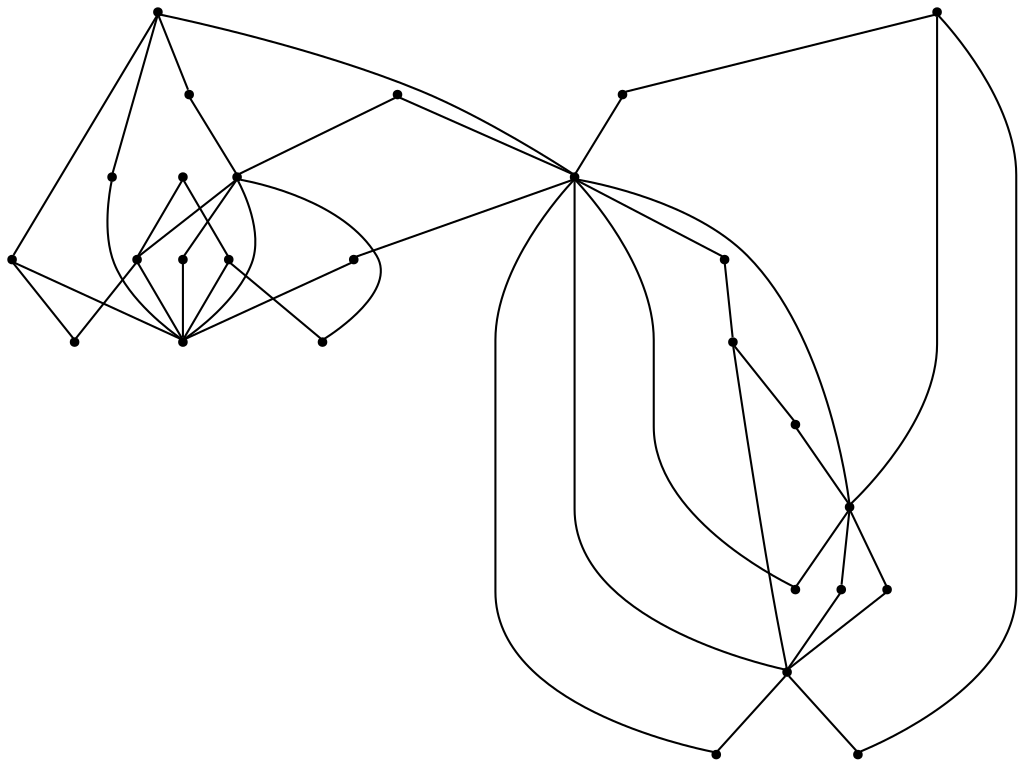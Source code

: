 graph {
  node [shape=point,comment="{\"directed\":false,\"doi\":\"10.1007/978-3-319-50106-2_25\",\"figure\":\"2 (1)\"}"]

  v0 [pos="1449.8579872505047,455.26420212155136"]
  v1 [pos="1363.439070210226,324.43235795909357"]
  v2 [pos="1381.1836089340786,572.2573095743066"]
  v3 [pos="1321.929282403838,459.3291849771696"]
  v4 [pos="1335.4418529588513,382.36482971963096"]
  v5 [pos="1298.7485380567823,392.01840293717737"]
  v6 [pos="1213.788180347449,356.9829018395576"]
  v7 [pos="1342.7566194118942,531.2928811772401"]
  v8 [pos="1286.5570804678605,660.1234554423334"]
  v9 [pos="1250.5752881656224,463.0236744577676"]
  v10 [pos="1215.7185975319221,311.5993233380067"]
  v11 [pos="1218.7118633240066,604.962244240757"]
  v12 [pos="1151.979348107239,375.60667192498215"]
  v13 [pos="1105.6427224844476,462.22859847283036"]
  v14 [pos="1210.8804091829593,561.9588861674954"]
  v15 [pos="1177.5687899224827,459.127278328404"]
  v16 [pos="1107.5639829367722,642.0989750032744"]
  v17 [pos="1066.0448317358785,450.9175737186391"]
  v18 [pos="1071.8415359961148,311.8773920806417"]
  v19 [pos="1007.156313475549,359.8770932004164"]
  v20 [pos="1004.3547667628236,511.30144432017727"]
  v21 [pos="983.6442098838696,434.62769251848937"]
  v22 [pos="1279.4360679235433,480.85236855825497"]
  v23 [pos="1242.7469498570424,434.50384764428986"]
  v24 [pos="1207.0172856309762,475.0565063405728"]
  v25 [pos="1139.7055117231896,441.70476616497746"]
  v26 [pos="1140.6692577818192,478.39763136623924"]

  v0 -- v8 [id="-1",pos="1449.8579872505047,455.26420212155136 1451.6228519895012,463.4954231984529 1452.268910313312,468.550322511459 1452.656418130763,473.71777194439744 1452.781432959957,475.43470176829175 1452.8813939525783,477.1682915534416 1452.943964955593,478.89768455445835 1452.7272556280784,496.725305613548 1448.8933827482365,514.8905134447964 1440.796160815421,532.0304977824463 1439.9085936811935,534.0558276524829 1438.9625252026842,536.0519390026839 1437.9666034046995,538.0105654400601 1436.820612940948,540.2192184715457 1435.6411749694873,542.3987165708343 1434.4243470084202,544.5531929344204 1433.2199823772219,546.7076692980064 1431.961440414145,548.841320710023 1430.6904351211992,550.9499503863372 1429.4027696628168,553.0586118564706 1428.0900503678613,555.1422515909014 1426.739813906464,557.2133645605716 1425.7146414363383,558.805281087411 1424.6728088007758,560.3805058591759 1423.6101191642085,561.9474006503129 1422.168188204491,563.8935321167475 1420.7388477514774,565.8313336025542 1419.3219706283328,567.7566083236001 1417.905093505188,569.677718054332 1416.4756258753391,571.5946627947501 1415.0420885867577,573.490782583599 1412.1874773394634,577.2829903674772 1409.2953489257272,581.0127232966472 1406.299062683802,584.6382360865127 1403.2943827707409,588.2637806701973 1400.1939387006264,591.7851369083967 1396.9141752926039,595.1564581138387 1380.2781734544785,613.0965974990415 1359.0331559247736,627.5737223042586 1336.929694756147,639.2629424861686 1331.0244927582135,642.4050620490706 1325.0152601089262,645.2971550178629 1318.8850822891775,647.8933747052738 1312.750834810696,650.4937593829985 1306.4914453261854,652.7982707793418 1300.1238283547527,654.7568972167179 1298.4651880675206,655.3486437794809 1296.8107446158565,655.9320603616159 1295.1438378343237,656.4779761340164 1293.4769310527909,657.0238919064171 1291.810024271258,657.5489668303387 1286.5570804678605,660.1234554423334"]
  v0 -- v1 [id="-3",pos="1449.8579872505047,455.26420212155136 1447.872407113679,445.76785728835387 1446.8388409724173,443.18832935601773 1445.7887418425541,440.621264600804 1441.3212739687701,430.3072542741349 1437.4248300859135,419.8848906116665 1433.036593380581,409.80424691785146 1431.9365137544073,407.2871938402235 1430.8112531148254,404.78266752735635 1429.6527993212048,402.29480117574474 1419.5220197904102,382.09186388497585 1407.9784327952036,361.872203045313 1391.7926369543793,346.4782716699352 1389.77980918057,344.38630195487656 1387.691947073877,342.36097208484 1385.5249809755678,340.4315323734802 1379.0613454934114,334.62235649401237 1371.9352458756782,329.5549304162454 1363.439070210226,324.43235795909357"]
  v0 -- v3 [id="-4",pos="1449.8579872505047,455.26420212155136 1412.3124921686574,463.96632145447484 1379.7740444789695,469.2837741263514 1347.1479719496938,462.0160567915457 1344.2600403715257,461.4451351803522 1341.3928386175273,460.7575302527317 1338.5424242058011,459.94074703774254 1335.696206629643,459.1156020483064 1332.8665220420862,458.1488155943792 1321.929282403838,459.3291849771696"]
  v0 -- v2 [id="-5",pos="1449.8579872505047,455.26420212155136 1447.5889299475816,460.4616569713503 1440.4878841664215,473.2843586012004 1431.240474934286,490.0118499286803 1430.306996962481,491.68293306530273 1429.365252496375,493.395666105064 1428.4067206879968,495.1375858708416 1427.5566707202113,497.0170456984348 1426.718956905459,498.90480371283655 1425.889636761843,500.7967585113714 1425.0604437950624,502.6803515354593 1424.2269268158782,504.5681413436803 1423.393409836694,506.45173436776815 1414.7667906653705,531.9085804529402 1401.1572432737548,555.0277575665464 1381.1836089340786,572.2573095743066"]
  v2 -- v11 [id="-6",pos="1381.1836089340786,572.2573095743066 1377.6398915235818,575.9181363504156 1373.6131558583993,579.0854239923965 1369.351521287777,582.0211914475324 1366.8844178579336,583.9381361879506 1364.3715307673478,585.7759143185858 1361.8169296747524,587.5344940456189 1343.9225130503853,599.8571424872498 1323.773378311286,608.3917481353164 1302.3241147839356,613.196620854213 1296.494074295721,614.4384556379523 1290.5597488024819,615.355262208113 1284.5505161531944,615.9261838193065 1281.1124175851044,616.2762337685875 1277.6618556871451,616.5012704208139 1274.1863671294486,616.5970969918523 1270.7191450660528,616.69295535671 1267.2394596727881,616.655470443885 1263.742986937251,616.4762486851114 1261.2676170131072,616.3179154655455 1258.8546909151426,615.98452547752 1256.5001389846245,615.751158844666 1254.0414292259175,615.5761338700254 1251.5869163027783,615.3094155208412 1249.1532603806443,614.9468706006185 1246.7152804461066,614.5843256803958 1244.2982846894092,614.1217574050015 1241.8978219213134,613.550835793808 1239.1641558444805,612.9007475728316 1236.459486086118,612.1256142609813 1233.8049240009013,611.2921710847365 1229.0458396435547,609.4877446704315 1224.1033662895675,608.6417747294261 1218.7118633240066,604.962244240757"]
  v1 -- v10 [id="-7",pos="1363.439070210226,324.43235795909357 1359.658230070744,323.2498345450531 1355.1784260439267,321.26208496929894 1350.602730683221,319.5993318133043 1346.0269081456797,317.92824867668185 1341.3553214510855,316.59468872457967 1336.633754260181,315.59038556400833 1333.9458718440906,314.9486591174789 1331.253792592432,314.3902324772271 1328.5366595042005,313.89844568199726 1321.1021560606325,312.5232994143946 1313.6301354506227,311.1522227556484 1306.1289913453072,309.93954290410625 1303.6285675845902,309.54370985519165 1301.1239469883053,309.1560796116281 1298.6194535688555,308.7935664852246 1289.7554824954386,307.39749988459505 1280.8208011015417,306.74744345743784 1271.89425902511,306.5890466502336 1270.110731085519,306.5557267277226 1268.3188094747923,306.5473967470948 1266.5393511939342,306.55152994358946 1259.750651720506,306.8390732443431 1252.8496551014234,306.9849432867866 1245.981851636379,307.2391666650292 1243.6856738733077,307.3142000783174 1241.4019594401052,307.4141598458506 1239.1224418424708,307.52670996578286 1232.3421360401787,308.81855642710786 1225.7453464113628,307.9725864861024 1215.7185975319221,311.5993233380067"]
  v3 -- v7 [id="-8",pos="1321.929282403838,459.3291849771696 1338.7591335333157,464.39989376676783 1349.3733122154497,473.0928326344003 1353.6448005858886,486.63649090820115 1354.4741207295046,489.8244571583749 1354.936662879839,492.9791034860376 1355.0867315456062,496.0962331070562 1355.6725373333963,508.85527393690654 1350.8729025728974,520.9786669563822 1342.7566194118942,531.2928811772401"]
  v4 -- v3 [id="-9",pos="1335.4418529588513,382.36482971963096 1342.1471244282598,393.5935323274846 1346.3477753013833,404.7076659078873 1346.8979422913055,417.05113930108774 1347.0229571204998,420.1932906578088 1346.9062087856064,423.4062468498658 1346.5311642980241,426.67757649395554 1346.1352628094369,429.6613310434724 1345.456011331588,432.58261073828106 1344.4808193577728,435.41636204885987 1341.5471041188625,443.89259424489376 1335.8670051195795,451.4937333615442 1321.929282403838,459.3291849771696"]
  v4 -- v10 [id="-10",pos="1335.4418529588513,382.36482971963096 1334.2167585034836,381.0791671561383 1332.4997440488048,378.6455410600647 1330.666108436068,376.2784912213748 1328.5741766706424,373.69893149521954 1326.3863535713283,371.2193951242357 1324.1109056324265,368.83988210842335 1321.831388034792,366.45623589611625 1319.4643727744053,364.1683526672093 1317.013929509999,361.98055638111225 1296.2689712970703,340.8065722646446 1268.2645049660782,330.1883904697854 1240.9101666176296,320.54945830597603 1237.3263233961757,319.2409518833955 1233.8007271653332,317.8907319700378 1230.2917910999274,316.4947289570465 1226.7829822113572,315.098662356417 1223.2949031469564,313.6650790491433 1215.7185975319221,311.5993233380067"]
  v5 -- v6 [id="-11",pos="1298.7485380567823,392.01840293717737 1278.2247166229686,370.7985367570451 1248.6357199255556,357.11731021018295 1213.788180347449,356.9829018395576"]
  v3 -- v5 [id="-12",pos="1321.929282403838,459.3291849771696 1325.2361662720086,434.11584427187137 1315.0828770914627,410.5072567238424 1298.7485380567823,392.01840293717737"]
  v3 -- v13 [id="-13",pos="1321.929282403838,459.3291849771696 1319.0684712858183,439.29202860811165 1306.3205196594133,422.2478708415001 1283.4002016770394,411.3212572066795 1280.1247622814203,409.7626923961702 1276.6408800525876,408.31664591177406 1272.9569486616774,407.02896444076293 1253.8205230628348,400.32380694270375 1230.8377612542818,397.49005563212495 1208.163276094728,398.72356043523644 1203.6291675591965,398.97778381347916 1199.1034526948015,399.3861754209737 1194.602791666979,399.96126202248104 1172.6326118218474,402.0323749921512 1153.9087478770289,408.05828933703674 1139.6148346395526,416.42616819727135 1136.7560265566904,418.10558131452154 1134.076537811736,419.8766878063155 1131.5927742164558,421.73112589820624 1113.5356984196176,434.00792765256534 1110.026762354212,449.71022728026617 1105.6427224844476,462.22859847283036"]
  v3 -- v15 [id="-14",pos="1321.929282403838,459.3291849771696 1319.0100971183715,477.1017152960579 1310.7338102013186,493.52497156770943 1295.623040150095,504.45158520253 1293.460270887354,506.0101500130393 1291.1639659474472,507.4686914683771 1288.7178466954442,508.7813946750907 1276.0782497327966,515.6157304605185 1260.8300015225102,518.9037200658638 1245.7358916367234,518.3327984546703 1242.7187483937932,518.2202801285571 1239.7016051508633,517.9493967890589 1236.7053189089381,517.5285102106227 1222.0696815147533,516.1533003553818 1209.5468328869988,510.96086098056 1199.9411665095536,503.43059028688396 1198.0200332340646,501.9220371539604 1196.2197179522016,500.3176574499984 1194.5403478407998,498.63824433274823 1182.3925437006278,487.5199139682124 1179.8712629389058,472.784432588258 1177.5687899224827,459.127278328404"]
  v7 -- v11 [id="-15",pos="1342.7566194118942,531.2928811772401 1334.734640035153,544.8232617776658 1322.2889471686653,555.9889726404999 1311.0838008523278,564.222916083555 1305.9705290084041,568.0651355450191 1300.6405478369659,571.6156467154156 1295.1521043286243,574.8828113691914 1284.162881158908,581.4171088829239 1272.4777463459059,586.8178931548972 1260.4882773658017,591.176857559655 1257.9336762732062,592.243699162573 1255.354148520873,593.2438373328305 1252.7453700963988,594.1606439029911 1250.786719654468,594.8482488306115 1248.8238723769691,595.4900070709602 1246.8444921108687,596.0734236530953 1244.856590996797,596.6610052255444 1242.8688170595603,597.1902451397798 1240.860186121319,597.656978405488 1233.512316459721,599.5742031165527 1226.082062735095,600.358941713134 1218.7118633240066,604.962244240757"]
  v8 -- v16 [id="-16",pos="1286.5570804678605,660.1234554423334 1279.3662796351198,661.9329370738894 1277.1368697106313,662.3413445782936 1274.8906724438707,662.7080544888303 1272.6611353425467,663.0747802962765 1270.4232045700867,663.4039893970785 1268.177007303326,663.7040435656834 1251.3118328078172,665.9085316068551 1235.642756449206,666.758650641265 1219.381799098663,666.7336448024721 1217.4815228241787,666.6753031442586 1215.5853162084272,666.6044665151035 1213.6892367695111,666.5127890374694 1209.9052172091442,666.3169232143498 1206.1213248256129,666.0460557717612 1202.3582894430863,665.6959899255705 1199.8536688468012,665.46680417994 1197.3449785917835,665.2042508210695 1194.8528213253674,664.912542530002 1190.923057111637,664.5708384582583 1187.1016475616636,663.9790759985858 1183.2551841751176,663.3706535776579 1181.3298540640603,663.0747802962765 1179.4004542942707,662.7663961470437 1177.4500703466406,662.483017836604 1167.4109853141663,660.8286105581467 1157.5635557726337,658.7491358140296 1147.8745885680041,656.1821028526351 1143.0320762066378,654.9069163525655 1138.227208188549,653.5025356682179 1133.4847839966394,651.9731416868153 1131.1344289016895,651.2063542525023 1128.7632168057346,650.4312527344712 1126.3878078742118,649.6186345097958 1124.0041324483882,648.8185112560623 1121.6203298457292,647.9850680798174 1119.2449209142062,647.1057782163009 1115.44017152967,645.7930750095873 1111.8104174706382,644.2636651312753 1107.5639829367722,642.0989750032744"]
  v8 -- v11 [id="-17",pos="1286.5570804678605,660.1234554423334 1281.5666932411382,659.0825258020552 1279.2454616414939,656.9113735803039 1275.0490076039384,653.6650656719168 1272.340268186843,652.869107408497 1269.6815092660584,651.9939825352942 1267.064337170448,651.0354942681756 1264.1514789325424,649.927002762119 1261.2300998466653,648.7351796559653 1258.3421682684975,647.4433014008212 1256.1250944970423,646.3848215723502 1253.7831330732286,645.2721650759796 1251.391063976269,644.0928369407677 1248.998994879309,642.9134770117366 1246.561142121607,641.6633122473696 1244.1399495293415,640.3297840890866 1241.9561960887602,638.8045392010883 1239.6225011592471,637.6252110658766 1237.293003065302,636.266661171891 1234.959308135789,634.9123080620386 1232.6338797005767,633.3870949678595 1230.4460566012626,631.2034318782571 1222.4489228379034,626.3318875205193 1217.5064494839162,616.2220571006878 1218.7118633240066,604.962244240757"]
  v13 -- v26 [id="-18",pos="1105.6427224844476,462.22859847283036 1140.6692577818192,478.39763136623924 1140.6692577818192,478.39763136623924 1140.6692577818192,478.39763136623924"]
  v9 -- v13 [id="-19",pos="1250.5752881656224,463.0236744577676 1250.2866603376917,479.93553019427503 1242.0144430793714,494.1042549533498 1226.8704798741094,503.518150464933 1224.703386598965,504.86000860384377 1222.4072088358937,506.11020516203 1219.9651592426233,507.24785160028387 1207.29643878467,513.13206089304 1192.019067079078,515.9658122036187 1176.8916368624175,515.4657272215804 1173.8702967839195,515.3657356602282 1170.8489567054212,515.1323690273741 1167.8402071336272,514.7656273230183 1153.1711222317333,513.5738042168648 1140.6233469442413,509.089794721233 1130.992626730223,502.5930139141446 1129.0632269604332,501.2928056783726 1127.2587148430023,499.90929763632306 1125.5793447316005,498.459086161613 1113.3940234249867,488.86183569476157 1110.856082497828,476.164115568147 1105.6427224844476,462.22859847283036"]
  v11 -- v10 [id="-20",pos="1218.7118633240066,604.962244240757 1227.2997016935703,603.1701856221168 1228.9874654761081,603.003490628104 1230.6627659287772,602.8701473504215 1236.4470227562492,602.6284507369396 1242.268796750163,602.4992406557518 1248.1072309095136,602.2950607489141 1251.0242859829873,602.1908724034288 1253.9414682332963,602.0700240966878 1256.8460599769012,601.9074940929889 1259.7632422272102,601.7407990989761 1262.667833970815,601.5366191921385 1265.559962384551,601.3115825399123 1273.5111853103324,600.9031909324176 1281.4958557438226,599.8196893682441 1289.3595810068516,598.0569446508971 1291.9766259256264,597.4734962749428 1294.5812075145325,596.8109130830248 1297.1566656081332,596.0732964778185 1302.3325084550715,594.6647667000666 1307.3916029671168,592.8686702663892 1312.3673966519777,590.8058554835278 1322.1773090270688,586.9844609736332 1331.666354246456,582.4171198779045 1340.2552418249118,576.6579556760224 1342.397154086648,575.220239172254 1344.4934098644771,573.7033560587028 1346.5187009681554,572.1072745415493 1351.24026815906,568.6317649906218 1355.4868298697616,564.7645237934554 1359.2998457485985,560.5680893923965 1361.2043188586508,558.4677579028909 1362.992170810645,556.2882915974214 1364.6882010874835,554.0379568689779 1370.5225655881015,546.2617927776869 1375.2983101108848,537.9564205659797 1379.0738088232802,529.2801416596027 1380.3407444574932,526.3922454749435 1381.495128592381,523.4626357995071 1382.5285675568073,520.4955094174265 1385.6165482970528,511.1983290160896 1387.7752479010612,501.64692523651 1389.0421835352743,492.00382808238663 1389.458814848031,488.7825101158827 1389.77980918057,485.54456398194236 1390.0339084976908,482.23158443471385 1390.417346656409,479.0019046937629 1390.6840364802342,475.7556285791949 1390.850765311438,472.50095889636066 1391.8634744516949,439.29193322665407 1388.0003508997117,404.53264093324674 1369.8307236035482,376.1534779243201 1368.0803888179958,373.25718817139466 1366.1967727089486,370.4442618123853 1364.1672847697023,367.74388557330826 1362.6546434895045,365.71442250677694 1361.050180534151,363.74333289227843 1359.3624167516132,361.84301631929657 1357.6746529690754,359.93856654982017 1355.8951946882173,358.10495340949876 1354.032435580175,356.33804370183793 1347.7064054339169,350.23299454098856 1340.767764471557,345.3489552123091 1333.3707781944306,341.3358757665185 1330.9078716001554,339.9981190302832 1328.3907876740016,338.7563160403631 1325.836186581406,337.60194605321533 1298.1984982436954,326.3253142629328 1268.2687018016463,317.6323753953004 1237.5888163844327,314.6569190325921 1234.913397298211,314.41102563497725 1232.2129243754166,314.1985157475118 1229.5083817938894,314.01099580192965 1224.0867061241306,313.63595591076523 1218.6191196167943,313.410919258539 1215.7185975319221,311.5993233380067"]
  v9 -- v24 [id="-21",pos="1250.5752881656224,463.0236744577676 1237.4220875532287,465.42505367272776 1237.4220875532287,465.42505367272776 1237.4220875532287,465.42505367272776 1207.0172856309762,475.0565063405728 1207.0172856309762,475.0565063405728 1207.0172856309762,475.0565063405728"]
  v23 -- v3 [id="-22",pos="1242.7469498570424,434.50384764428986 1321.929282403838,459.3291849771696 1321.929282403838,459.3291849771696 1321.929282403838,459.3291849771696"]
  v9 -- v22 [id="-23",pos="1250.5752881656224,463.0236744577676 1279.4360679235433,480.85236855825497 1279.4360679235433,480.85236855825497 1279.4360679235433,480.85236855825497"]
  v12 -- v13 [id="-26",pos="1151.979348107239,375.60667192498215 1124.302104139982,394.672440312151 1106.051214479739,425.3109833044998 1105.6427224844476,462.22859847283036"]
  v6 -- v12 [id="-27",pos="1213.788180347449,356.9829018395576 1192.0316669480262,357.11731021018295 1170.1647518558934,364.12306207400877 1151.979348107239,375.60667192498215"]
  v14 -- v3 [id="-28",pos="1210.8804091829593,561.9588861674954 1276.1658745723844,562.7808756203768 1325.2361662720086,516.740754752554 1321.929282403838,459.3291849771696"]
  v10 -- v17 [id="-29",pos="1215.7185975319221,311.5993233380067 1192.948348215315,320.5329255199972 1172.6701289882892,325.358591396644 1153.3920283948157,335.6559735558768 1151.5001457914677,336.5186034581378 1149.6247961767212,337.4354100282985 1147.7661067274114,338.4063932663588 1145.903347619369,339.38150970091374 1144.0655151710644,340.41080280336837 1142.2402732294636,341.50679933848346 1139.5981744741157,342.71114920939783 1136.9935928852096,344.01138923898895 1134.4307252983133,345.40739225198024 1128.6755919661468,348.54951181488207 1123.1455616326311,352.20007813426923 1117.9322016192507,356.49237090018585 1116.1944573404023,357.9217574233264 1114.490033392428,359.4177837914891 1112.827323446463,360.98884357294 1088.6691933251818,381.3627044356741 1073.2208959528177,410.3294490170498 1068.0701069424522,441.41318504918667 1067.5076037994966,444.4844679829334 1067.0408648135938,447.5515859263662 1066.0448317358785,450.9175737186391"]
  v22 -- v3 [id="-30",pos="1279.4360679235433,480.85236855825497 1321.929282403838,459.3291849771696 1321.929282403838,459.3291849771696 1321.929282403838,459.3291849771696"]
  v6 -- v15 [id="-31",pos="1213.788180347449,356.9829018395576 1209.0467735702225,361.1972202639108 1207.1172466235973,363.63090994762285 1205.3169313417343,366.16875618300094 1185.522111266048,391.3599847355732 1171.1864840265616,427.74451347833104 1177.5687899224827,459.127278328404"]
  v10 -- v20 [id="-33",pos="1215.7185975319221,311.5993233380067 1207.6882706145245,312.4276636062714 1205.0419750236085,312.3067835057112 1202.387412938392,312.2901235444557 1197.0698950968224,312.2609368184394 1191.7106632532432,312.69848335813117 1186.3722884106687,313.3861200795708 1183.7052629955833,313.7319732447188 1181.0423072392305,314.1361998618995 1178.3835483184457,314.5779431857244 1150.466579650206,318.59935261214275 1123.428911621893,322.46242881899536 1098.3958048730885,336.2853004129222 1096.016326282833,337.5771468742472 1093.68263135332,338.98567665199926 1091.4071834144181,340.51928331444446 1089.3943556406086,341.7069732241032 1087.423241868809,342.9362494492625 1085.50210859332,344.2156327334651 1083.580975317831,345.50334599829534 1081.7098225386524,346.83684236275917 1079.8803837614837,348.21205221800017 1054.876400507985,364.94787352610786 1038.4612412445242,391.9768166216769 1029.2348161902294,420.0392813976528 1028.2305007211087,422.9105494148757 1027.280298995449,425.79431240304024 1026.376008107367,428.6947353524603 1022.7587809666218,440.2964271501406 1019.8874459654729,452.1648372970051 1017.1578495473727,463.9624108147145 1016.3577164874799,466.97951708056155 1015.5784404285922,469.9924583560948 1014.8074944524228,473.0012346413141 1014.0365484762534,476.0100109265334 1013.2739325828024,479.03128218269444 1012.5154499365019,482.0484202423607 1011.9236961214052,484.22788654783005 1011.3152821408717,486.390724685863 1010.6860111593331,488.55353103007684 1009.4274691962563,492.8624837572489 1008.077232734859,497.1339515715961 1006.5603310306755,501.3304177664743 1005.6727003080305,503.34322087175 1004.6975719226331,505.3351672316372 1004.3547667628236,511.30144432017727"]
  v21 -- v19 [id="-34",pos="983.6442098838696,434.62769251848937 984.8777615987913,424.4314067558257 986.8863925370326,415.1467213254304 989.4326635469098,405.974522427329 990.7078656754236,401.3863563800311 992.1164127158498,396.82318027461633 993.5541468399995,392.2808609145901 998.2715171953361,382.21687718203054 1000.7469507078978,370.8068385264272 1007.156313475549,359.8770932004164"]
  v19 -- v11 [id="-35",pos="1007.156313475549,359.8770932004164 1010.4526416663819,378.4623450738924 1010.4526416663819,401.6407387273696 1016.7661448943536,425.26504069498554 1017.1953667138145,428.46133692578707 1017.6495787814306,431.66179814690247 1018.1497016866246,434.8414344164484 1021.6460472453261,457.1488999808561 1027.2969591608858,479.0562721245777 1037.04849736853,500.5136027576659 1038.390403747209,503.50152229749665 1039.81980778864,506.4519887183217 1041.324182574537,509.3607416483695 1042.8286209488517,512.2736595687312 1044.420493397501,515.149092576268 1046.0999270973202,517.9828438868468 1047.5960353889166,520.6123834967686 1049.1421241768235,523.2044381938656 1050.7298633783223,525.7589761843185 1061.873288460956,543.6449389016218 1075.3837923923943,559.8181685791637 1092.2864840543448,572.832586938729 1094.703479811042,574.6869932368006 1097.187243406322,576.4830896704779 1099.7418444989178,578.208349475 1123.428911621893,592.8188493517187 1150.466579650206,602.4702764864699 1178.42513514362,605.1706527255469 1181.500652553997,605.4873827523169 1184.5803667999419,605.7165526010378 1187.6683475401874,605.8332359174649 1196.9198264310553,606.1958126315068 1206.208822488365,605.5623843717859 1218.7118633240066,604.962244240757"]
  v13 -- v25 [id="-36",pos="1105.6427224844476,462.22859847283036 1139.7055117231896,441.70476616497746 1139.7055117231896,441.70476616497746 1139.7055117231896,441.70476616497746"]
  v21 -- v20 [id="-37",pos="983.6442098838696,434.62769251848937 984.3609785281604,436.39151027723403 984.5526976075196,438.8210349706321 984.8235842669127,441.26305463497187 985.0902740907377,443.7009093089977 985.4361950830142,446.15125895396517 985.8487567370383,448.6141353636935 990.0285506091569,468.20866613044404 994.1542307378146,486.64056051705745 1004.3547667628236,511.30144432017727"]
  v10 -- v18 [id="-38",pos="1215.7185975319221,311.5993233380067 1201.012249817257,306.2808373670065 1191.1189094381464,306.2808373670065 1181.9757852110358,305.49737407452835 1179.6005034563482,305.3432376390956 1177.2375578546942,305.19736759665227 1174.8621489231712,305.05569433834194 1172.4993304983525,304.9098242958986 1170.1197247312616,304.7806142147107 1167.736049305438,304.6472709370281 1164.985595886333,304.50973087521254 1162.2393393027958,304.3972443429186 1159.4888858836907,304.3138809490026 1154.9007271931162,304.1764044748254 1150.3124413257062,304.10550425803183 1145.7450124593013,304.1013710615372 1124.3958371014073,304.1138342386596 1104.1176178743813,305.0764874960921 1083.843468306088,309.73549017254527 1079.9027571982647,310.63858483174624 1076.0123869834708,311.68858001665853 1071.8415359961148,311.8773920806417"]
  v20 -- v16 [id="-39",pos="1004.3547667628236,511.30144432017727 1003.7391037026727,517.8033995713388 1004.4058918506528,521.1205759027005 1005.130990577662,524.4460822146898 1005.8518924691032,527.7798867134877 1006.6312321164087,531.1262179770465 1007.5022026736168,534.472517446786 1010.5360060819838,545.4741327010756 1014.6574893750734,555.5839631209071 1020.1333423767106,565.0312103488205 1021.3001898414672,567.3190299900891 1022.5462684746753,569.5735297088466 1023.8589877696309,571.7946777112741 1025.1717070645864,574.0116925172066 1026.5510670212893,576.1828288420481 1027.9888011454389,578.3206452443787 1030.8725994764566,582.5837830780981 1034.0064274658623,586.6760609274909 1037.3527679472145,590.555797095599 1039.0488618124707,592.5394134748585 1040.7866696797366,594.4521932249627 1042.5744580433131,596.3066313168534 1044.2372315776956,598.2735877348573 1045.9958328575487,600.1280258267481 1047.8169415519992,601.9116272894837 1049.6422470820175,603.6952287522192 1051.534193273783,605.3996318113527 1053.4845136329955,607.0373632316449 1069.078619247141,619.5892133158161 1085.5687492550674,629.6990437356475 1107.5639829367722,642.0989750032744"]
  v20 -- v11 [id="-40",pos="1004.3547667628236,511.30144432017727 1024.5507025773486,536.214659769298 1036.098359231288,561.4808581475199 1058.0268886628276,577.7582443767282 1060.1564011831126,579.5585058007193 1062.3233672814217,581.3129523312577 1064.515387216304,583.0256853710189 1082.0806701906665,596.719378677577 1101.7630659438632,607.6209705766951 1123.6289607839706,613.6677098731502 1125.796054059115,614.3594797910846 1127.983877158429,614.9845780701776 1130.18836042318,615.5471379069241 1132.3887740291982,616.1055645471761 1134.605720623818,616.6014845389004 1136.83945456071,617.0265361076506 1141.2985287633578,617.8891660099116 1145.807583462316,618.4809125726745 1150.337367985444,618.7976108056253 1152.9252894089132,618.9809975547128 1155.5216045035186,619.0684941451234 1158.1428462578615,619.1393307742786 1177.9210061681113,622.1189521273008 1197.7116294082298,617.0682178046086 1218.7118633240066,604.962244240757"]
  v17 -- v11 [id="-41",pos="1066.0448317358785,450.9175737186391 1066.3406927463222,453.64830510658777 1066.103126417803,456.65708139180714 1065.9697815058903,459.6700544611595 1065.8614268421331,461.9245541799171 1065.819776428541,464.1873838793024 1065.8405698411282,466.4543467751824 1065.8614268421331,468.7213732587008 1065.9489245048856,470.99253293871385 1066.0989931706526,473.26369261872696 1068.3951709337239,501.0927907618488 1079.9803447541049,529.0927488892974 1101.462928612329,548.3747464134109 1103.8299438727158,550.6292461321684 1106.2886536314231,552.8003824570101 1108.8307913941499,554.9006821526964 1119.6867332403713,563.5061244299181 1131.1468922315582,571.2906185018369 1143.1486973646959,577.9332693513686 1146.1533772777573,579.5960225073634 1149.1871806861243,581.1837422500698 1152.2751614263698,582.6922953829934 1173.410019569761,591.7548614100463 1196.1097040541283,600.0032465646593 1218.7118633240066,604.962244240757"]
  v15 -- v24 [id="-42",pos="1177.5687899224827,459.127278328404 1207.0172856309762,475.0565063405728 1207.0172856309762,475.0565063405728 1207.0172856309762,475.0565063405728"]
  v13 -- v14 [id="-43",pos="1105.6427224844476,462.22859847283036 1106.051214479739,516.740754752554 1155.1132396850626,562.7808756203768 1210.8804091829593,561.9588861674954"]
  v26 -- v15 [id="-44",pos="1140.6692577818192,478.39763136623924 1177.5687899224827,459.127278328404 1177.5687899224827,459.127278328404 1177.5687899224827,459.127278328404"]
  v19 -- v18 [id="-45",pos="1007.156313475549,359.8770932004164 1017.9038688638045,348.5037287152486 1024.4923919983196,342.38615278963846 1031.2143236331651,336.4311068677272 1033.4521272287895,334.4432937043347 1035.7066545782689,332.48053407046393 1038.0028959297579,330.57195110449265 1040.3282607765525,328.9008679678702 1042.6744826243519,327.20892808585927 1045.049827967457,325.54204173336984 1051.1299617024777,321.6331188392454 1057.435134847731,318.4618125503272 1063.9069732357705,315.87392284354405 1066.634115114182,314.7872941856182 1069.390748109705,313.8045917605185 1071.8415359961148,311.8773920806417"]
  v25 -- v15 [id="-47",pos="1139.7055117231896,441.70476616497746 1177.5687899224827,459.127278328404 1177.5687899224827,459.127278328404 1177.5687899224827,459.127278328404"]
  v15 -- v23 [id="-48",pos="1177.5687899224827,459.127278328404 1242.7469498570424,434.50384764428986 1242.7469498570424,434.50384764428986 1242.7469498570424,434.50384764428986"]
}